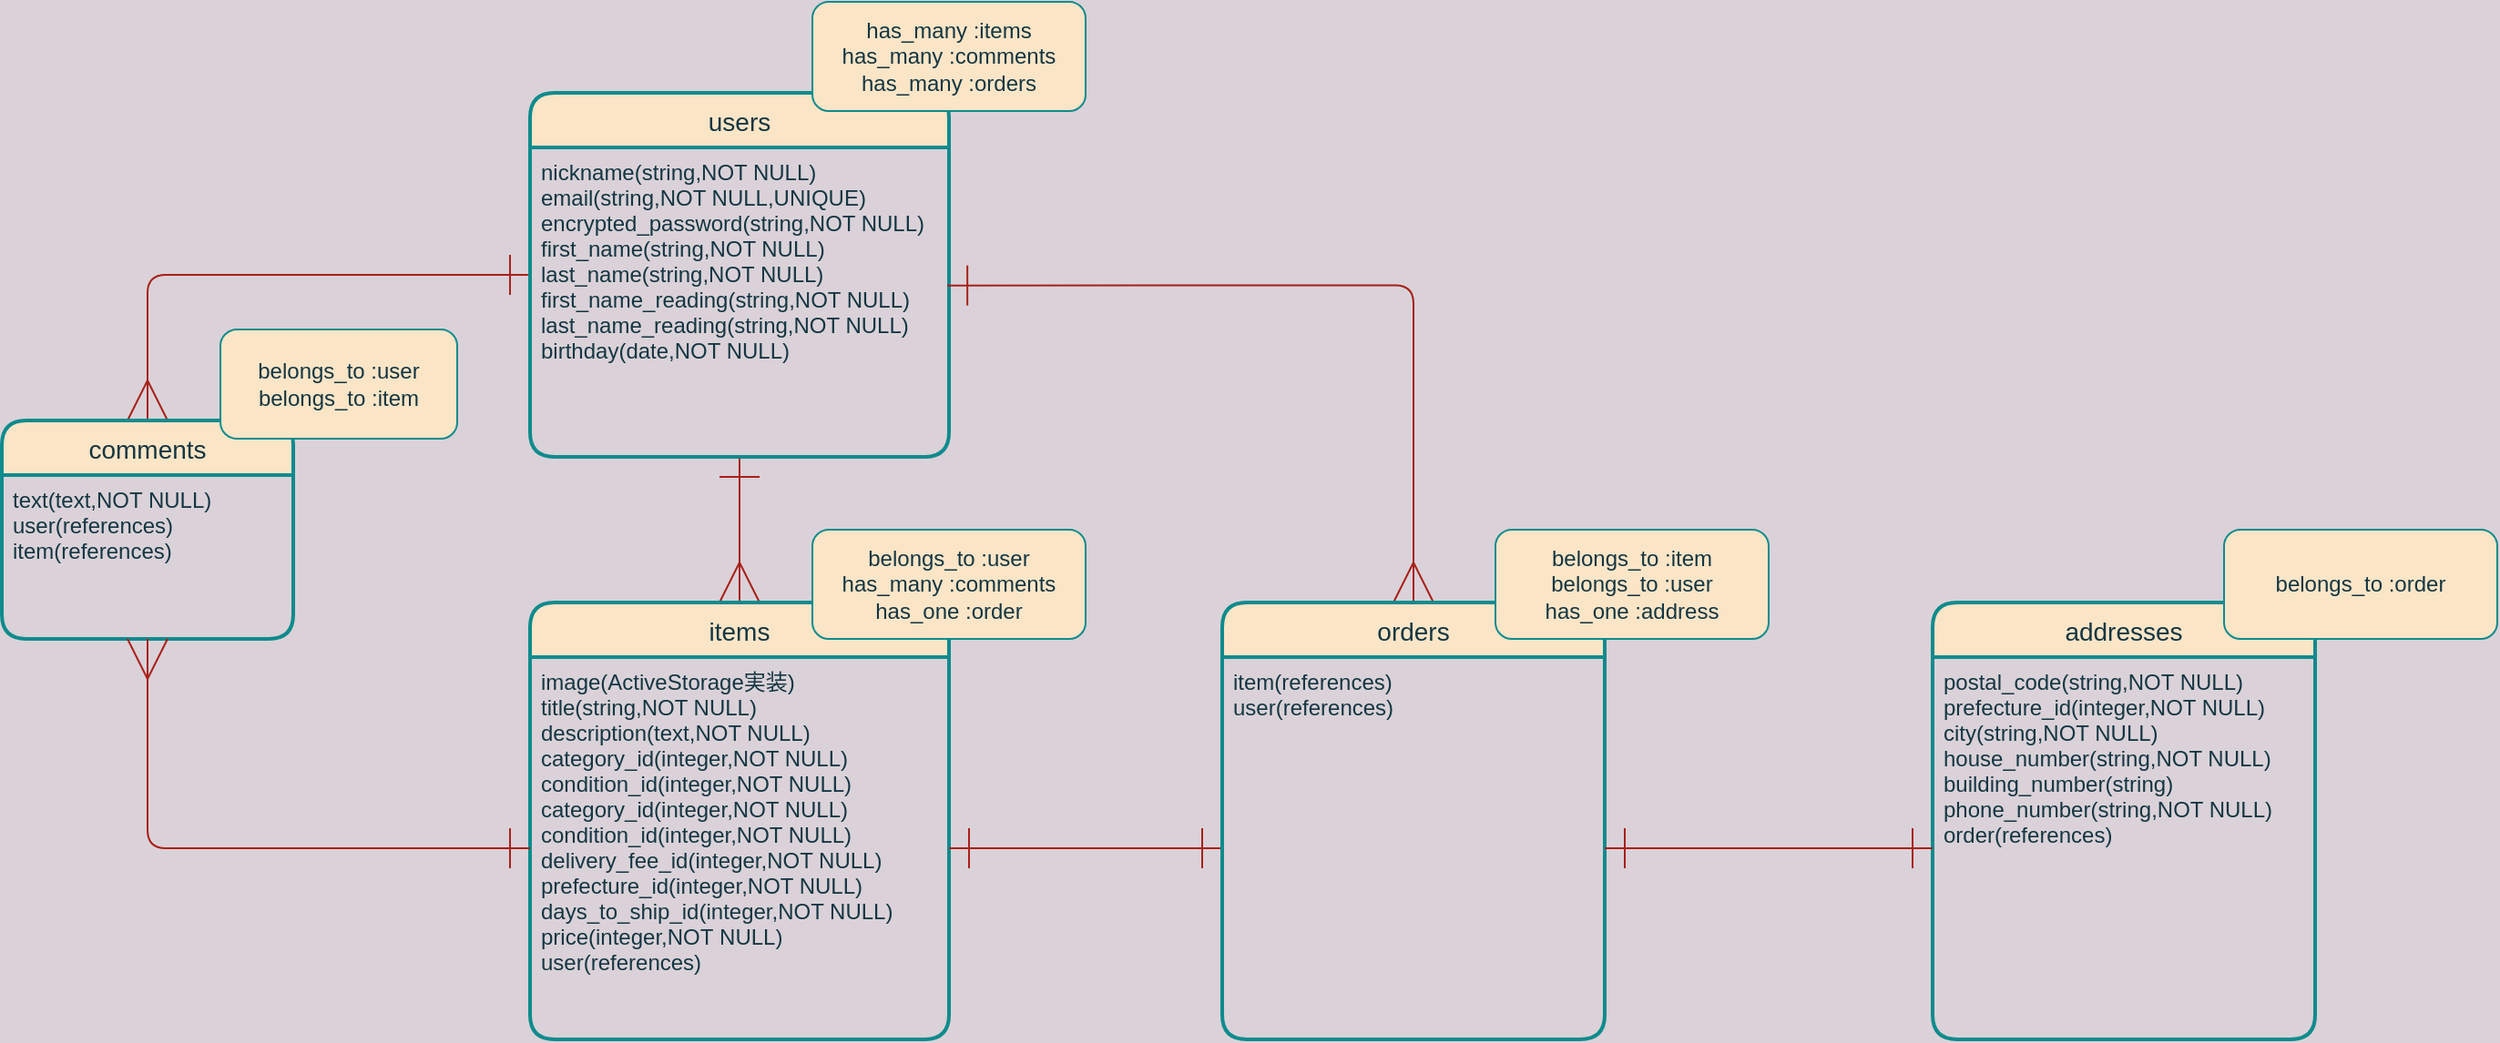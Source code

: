 <mxfile><diagram id="I3kkBZrr7cNWbbMcXQkD" name="ページ1"><mxGraphModel dx="728" dy="579" grid="1" gridSize="10" guides="1" tooltips="1" connect="1" arrows="1" fold="1" page="1" pageScale="1" pageWidth="1169" pageHeight="827" background="#DAD2D8" math="0" shadow="0"><root><mxCell id="0"/><mxCell id="1" parent="0"/><mxCell id="26" style="edgeStyle=orthogonalEdgeStyle;orthogonalLoop=1;jettySize=auto;html=1;exitX=0.5;exitY=1;exitDx=0;exitDy=0;entryX=0.5;entryY=0;entryDx=0;entryDy=0;startArrow=ERone;startFill=0;startSize=20;endArrow=ERmany;endFill=0;endSize=20;strokeColor=#A8201A;fontColor=#143642;labelBackgroundColor=#DAD2D8;" parent="1" source="2" target="5" edge="1"><mxGeometry relative="1" as="geometry"/></mxCell><mxCell id="36" style="edgeStyle=orthogonalEdgeStyle;orthogonalLoop=1;jettySize=auto;html=1;exitX=0;exitY=0.5;exitDx=0;exitDy=0;entryX=0.5;entryY=0;entryDx=0;entryDy=0;startArrow=ERone;startFill=0;startSize=20;endArrow=ERmany;endFill=0;endSize=20;strokeColor=#A8201A;fontColor=#143642;labelBackgroundColor=#DAD2D8;" parent="1" source="2" target="31" edge="1"><mxGeometry relative="1" as="geometry"/></mxCell><mxCell id="2" value="users" style="swimlane;childLayout=stackLayout;horizontal=1;startSize=30;horizontalStack=0;fontSize=14;fontStyle=0;strokeWidth=2;resizeParent=0;resizeLast=1;shadow=0;dashed=0;align=center;fillColor=#FAE5C7;strokeColor=#0F8B8D;fontColor=#143642;rounded=1;" parent="1" vertex="1"><mxGeometry x="350" y="140" width="230" height="200" as="geometry"/></mxCell><mxCell id="3" value="nickname(string,NOT NULL)&#10;email(string,NOT NULL,UNIQUE)&#10;encrypted_password(string,NOT NULL)&#10;first_name(string,NOT NULL)&#10;last_name(string,NOT NULL)&#10;first_name_reading(string,NOT NULL)&#10;last_name_reading(string,NOT NULL)&#10;birthday(date,NOT NULL)&#10;&#10;" style="align=left;strokeColor=none;fillColor=none;spacingLeft=4;fontSize=12;verticalAlign=top;resizable=0;rotatable=0;part=1;fontColor=#143642;rounded=1;" parent="2" vertex="1"><mxGeometry y="30" width="230" height="170" as="geometry"/></mxCell><mxCell id="5" value="items" style="swimlane;childLayout=stackLayout;horizontal=1;startSize=30;horizontalStack=0;fontSize=14;fontStyle=0;strokeWidth=2;resizeParent=0;resizeLast=1;shadow=0;dashed=0;align=center;fillColor=#FAE5C7;strokeColor=#0F8B8D;fontColor=#143642;rounded=1;" parent="1" vertex="1"><mxGeometry x="350" y="420" width="230" height="240" as="geometry"/></mxCell><mxCell id="6" value="image(ActiveStorage実装)&#10;title(string,NOT NULL)&#10;description(text,NOT NULL)&#10;category_id(integer,NOT NULL)&#10;condition_id(integer,NOT NULL)&#10;category_id(integer,NOT NULL)&#10;condition_id(integer,NOT NULL)&#10;delivery_fee_id(integer,NOT NULL)&#10;prefecture_id(integer,NOT NULL)&#10;days_to_ship_id(integer,NOT NULL)&#10;price(integer,NOT NULL)&#10;user(references)&#10;" style="align=left;strokeColor=none;fillColor=none;spacingLeft=4;fontSize=12;verticalAlign=top;resizable=0;rotatable=0;part=1;fontColor=#143642;rounded=1;" parent="5" vertex="1"><mxGeometry y="30" width="230" height="210" as="geometry"/></mxCell><mxCell id="12" value="addresses" style="swimlane;childLayout=stackLayout;horizontal=1;startSize=30;horizontalStack=0;fontSize=14;fontStyle=0;strokeWidth=2;resizeParent=0;resizeLast=1;shadow=0;dashed=0;align=center;fillColor=#FAE5C7;strokeColor=#0F8B8D;fontColor=#143642;rounded=1;" parent="1" vertex="1"><mxGeometry x="1120" y="420" width="210" height="240" as="geometry"/></mxCell><mxCell id="13" value="postal_code(string,NOT NULL)&#10;prefecture_id(integer,NOT NULL)&#10;city(string,NOT NULL)&#10;house_number(string,NOT NULL)&#10;building_number(string)&#10;phone_number(string,NOT NULL)&#10;order(references)" style="align=left;strokeColor=none;fillColor=none;spacingLeft=4;fontSize=12;verticalAlign=top;resizable=0;rotatable=0;part=1;fontColor=#143642;rounded=1;" parent="12" vertex="1"><mxGeometry y="30" width="210" height="210" as="geometry"/></mxCell><mxCell id="24" style="edgeStyle=orthogonalEdgeStyle;orthogonalLoop=1;jettySize=auto;html=1;exitX=1;exitY=0.5;exitDx=0;exitDy=0;entryX=0;entryY=0.5;entryDx=0;entryDy=0;startArrow=ERone;startFill=0;endArrow=ERone;endFill=0;endSize=20;startSize=20;strokeColor=#A8201A;fontColor=#143642;labelBackgroundColor=#DAD2D8;" parent="1" source="6" target="44" edge="1"><mxGeometry relative="1" as="geometry"><mxPoint x="700" y="555" as="targetPoint"/></mxGeometry></mxCell><mxCell id="31" value="comments" style="swimlane;childLayout=stackLayout;horizontal=1;startSize=30;horizontalStack=0;fontSize=14;fontStyle=0;strokeWidth=2;resizeParent=0;resizeLast=1;shadow=0;dashed=0;align=center;fillColor=#FAE5C7;strokeColor=#0F8B8D;fontColor=#143642;rounded=1;" parent="1" vertex="1"><mxGeometry x="60" y="320" width="160" height="120" as="geometry"/></mxCell><mxCell id="32" value="text(text,NOT NULL)&#10;user(references)&#10;item(references)" style="align=left;strokeColor=none;fillColor=none;spacingLeft=4;fontSize=12;verticalAlign=top;resizable=0;rotatable=0;part=1;fontColor=#143642;rounded=1;" parent="31" vertex="1"><mxGeometry y="30" width="160" height="90" as="geometry"/></mxCell><mxCell id="35" style="edgeStyle=orthogonalEdgeStyle;orthogonalLoop=1;jettySize=auto;html=1;exitX=0;exitY=0.5;exitDx=0;exitDy=0;entryX=0.5;entryY=1;entryDx=0;entryDy=0;startArrow=ERone;startFill=0;startSize=20;endArrow=ERmany;endFill=0;endSize=20;strokeColor=#A8201A;fontColor=#143642;labelBackgroundColor=#DAD2D8;" parent="1" source="6" target="32" edge="1"><mxGeometry relative="1" as="geometry"/></mxCell><UserObject label="belongs_to :user&lt;br&gt;has_many :comments&lt;br&gt;has_one :order" treeRoot="1" id="39"><mxCell style="whiteSpace=wrap;html=1;align=center;treeFolding=1;treeMoving=1;newEdgeStyle={&quot;edgeStyle&quot;:&quot;elbowEdgeStyle&quot;,&quot;startArrow&quot;:&quot;none&quot;,&quot;endArrow&quot;:&quot;none&quot;};fillColor=#FAE5C7;strokeColor=#0F8B8D;fontColor=#143642;rounded=1;" parent="1" vertex="1"><mxGeometry x="505" y="380" width="150" height="60" as="geometry"/></mxCell></UserObject><UserObject label="&lt;span&gt;belongs_to :order&lt;/span&gt;" treeRoot="1" id="40"><mxCell style="whiteSpace=wrap;html=1;align=center;treeFolding=1;treeMoving=1;newEdgeStyle={&quot;edgeStyle&quot;:&quot;elbowEdgeStyle&quot;,&quot;startArrow&quot;:&quot;none&quot;,&quot;endArrow&quot;:&quot;none&quot;};fillColor=#FAE5C7;strokeColor=#0F8B8D;fontColor=#143642;rounded=1;" parent="1" vertex="1"><mxGeometry x="1280" y="380" width="150" height="60" as="geometry"/></mxCell></UserObject><UserObject label="has_many :items&lt;br&gt;has_many :comments&lt;br&gt;has_many :orders" treeRoot="1" id="41"><mxCell style="whiteSpace=wrap;html=1;align=center;treeFolding=1;treeMoving=1;newEdgeStyle={&quot;edgeStyle&quot;:&quot;elbowEdgeStyle&quot;,&quot;startArrow&quot;:&quot;none&quot;,&quot;endArrow&quot;:&quot;none&quot;};fillColor=#FAE5C7;strokeColor=#0F8B8D;fontColor=#143642;rounded=1;" parent="1" vertex="1"><mxGeometry x="505" y="90" width="150" height="60" as="geometry"/></mxCell></UserObject><UserObject label="belongs_to :user&lt;br&gt;belongs_to :item" treeRoot="1" id="42"><mxCell style="whiteSpace=wrap;html=1;align=center;treeFolding=1;treeMoving=1;newEdgeStyle={&quot;edgeStyle&quot;:&quot;elbowEdgeStyle&quot;,&quot;startArrow&quot;:&quot;none&quot;,&quot;endArrow&quot;:&quot;none&quot;};fillColor=#FAE5C7;strokeColor=#0F8B8D;fontColor=#143642;rounded=1;" parent="1" vertex="1"><mxGeometry x="180" y="270" width="130" height="60" as="geometry"/></mxCell></UserObject><mxCell id="48" style="edgeStyle=orthogonalEdgeStyle;curved=0;rounded=1;sketch=0;orthogonalLoop=1;jettySize=auto;html=1;exitX=0.5;exitY=0;exitDx=0;exitDy=0;entryX=0.996;entryY=0.446;entryDx=0;entryDy=0;entryPerimeter=0;startArrow=ERmany;startFill=0;startSize=20;endArrow=ERone;endFill=0;endSize=20;strokeColor=#A8201A;fillColor=#FAE5C7;fontColor=#143642;" parent="1" source="43" target="3" edge="1"><mxGeometry relative="1" as="geometry"/></mxCell><mxCell id="43" value="orders" style="swimlane;childLayout=stackLayout;horizontal=1;startSize=30;horizontalStack=0;fontSize=14;fontStyle=0;strokeWidth=2;resizeParent=0;resizeLast=1;shadow=0;dashed=0;align=center;fillColor=#FAE5C7;strokeColor=#0F8B8D;fontColor=#143642;rounded=1;" parent="1" vertex="1"><mxGeometry x="730" y="420" width="210" height="240" as="geometry"/></mxCell><mxCell id="44" value="item(references)&#10;user(references)" style="align=left;strokeColor=none;fillColor=none;spacingLeft=4;fontSize=12;verticalAlign=top;resizable=0;rotatable=0;part=1;fontColor=#143642;rounded=1;" parent="43" vertex="1"><mxGeometry y="30" width="210" height="210" as="geometry"/></mxCell><mxCell id="46" style="edgeStyle=orthogonalEdgeStyle;curved=0;rounded=1;sketch=0;orthogonalLoop=1;jettySize=auto;html=1;exitX=1;exitY=0.5;exitDx=0;exitDy=0;entryX=0;entryY=0.5;entryDx=0;entryDy=0;strokeColor=#A8201A;fillColor=#FAE5C7;fontColor=#143642;startArrow=ERone;startFill=0;endArrow=ERone;endFill=0;endSize=20;startSize=20;" parent="1" source="44" target="13" edge="1"><mxGeometry relative="1" as="geometry"/></mxCell><UserObject label="&lt;span&gt;belongs_to :item&lt;br&gt;belongs_to :user&lt;br&gt;has_one :address&lt;br&gt;&lt;/span&gt;" treeRoot="1" id="47"><mxCell style="whiteSpace=wrap;html=1;align=center;treeFolding=1;treeMoving=1;newEdgeStyle={&quot;edgeStyle&quot;:&quot;elbowEdgeStyle&quot;,&quot;startArrow&quot;:&quot;none&quot;,&quot;endArrow&quot;:&quot;none&quot;};fillColor=#FAE5C7;strokeColor=#0F8B8D;fontColor=#143642;rounded=1;" parent="1" vertex="1"><mxGeometry x="880" y="380" width="150" height="60" as="geometry"/></mxCell></UserObject></root></mxGraphModel></diagram></mxfile>